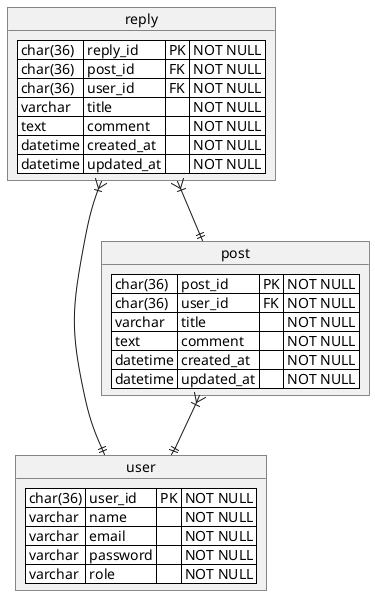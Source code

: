 @startuml

object user {
<#white>| char(36) | user_id | PK | NOT NULL |
<#white>| varchar | name | | NOT NULL |
<#white>| varchar | email |  | NOT NULL |
<#white>| varchar | password |  | NOT NULL |
<#white>| varchar | role |  | NOT NULL |
}

object post {
<#white>| char(36) | post_id | PK | NOT NULL |
<#white>| char(36) | user_id | FK | NOT NULL |
<#white>| varchar | title |  | NOT NULL |
<#white>| text | comment |  | NOT NULL |
<#white>| datetime | created_at |  | NOT NULL |
<#white>| datetime | updated_at |  | NOT NULL |
}

object reply {
<#white>| char(36) | reply_id | PK | NOT NULL |
<#white>| char(36) | post_id | FK | NOT NULL |
<#white>| char(36) | user_id | FK | NOT NULL |
<#white>| varchar | title |  | NOT NULL |
<#white>| text | comment |  | NOT NULL |
<#white>| datetime | created_at |  | NOT NULL |
<#white>| datetime | updated_at |  | NOT NULL |
}

post }|--|| user
reply }|--|| post
reply }|--|| user



@enduml